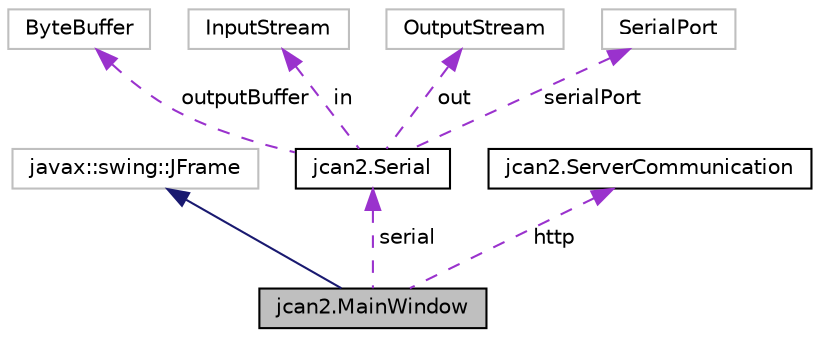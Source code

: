 digraph "jcan2.MainWindow"
{
  edge [fontname="Helvetica",fontsize="10",labelfontname="Helvetica",labelfontsize="10"];
  node [fontname="Helvetica",fontsize="10",shape=record];
  Node1 [label="jcan2.MainWindow",height=0.2,width=0.4,color="black", fillcolor="grey75", style="filled", fontcolor="black"];
  Node2 -> Node1 [dir="back",color="midnightblue",fontsize="10",style="solid",fontname="Helvetica"];
  Node2 [label="javax::swing::JFrame",height=0.2,width=0.4,color="grey75", fillcolor="white", style="filled"];
  Node3 -> Node1 [dir="back",color="darkorchid3",fontsize="10",style="dashed",label=" serial" ,fontname="Helvetica"];
  Node3 [label="jcan2.Serial",height=0.2,width=0.4,color="black", fillcolor="white", style="filled",URL="$classjcan2_1_1_serial.html"];
  Node4 -> Node3 [dir="back",color="darkorchid3",fontsize="10",style="dashed",label=" outputBuffer" ,fontname="Helvetica"];
  Node4 [label="ByteBuffer",height=0.2,width=0.4,color="grey75", fillcolor="white", style="filled"];
  Node5 -> Node3 [dir="back",color="darkorchid3",fontsize="10",style="dashed",label=" in" ,fontname="Helvetica"];
  Node5 [label="InputStream",height=0.2,width=0.4,color="grey75", fillcolor="white", style="filled"];
  Node6 -> Node3 [dir="back",color="darkorchid3",fontsize="10",style="dashed",label=" out" ,fontname="Helvetica"];
  Node6 [label="OutputStream",height=0.2,width=0.4,color="grey75", fillcolor="white", style="filled"];
  Node7 -> Node3 [dir="back",color="darkorchid3",fontsize="10",style="dashed",label=" serialPort" ,fontname="Helvetica"];
  Node7 [label="SerialPort",height=0.2,width=0.4,color="grey75", fillcolor="white", style="filled"];
  Node8 -> Node1 [dir="back",color="darkorchid3",fontsize="10",style="dashed",label=" http" ,fontname="Helvetica"];
  Node8 [label="jcan2.ServerCommunication",height=0.2,width=0.4,color="black", fillcolor="white", style="filled",URL="$classjcan2_1_1_server_communication.html"];
}
